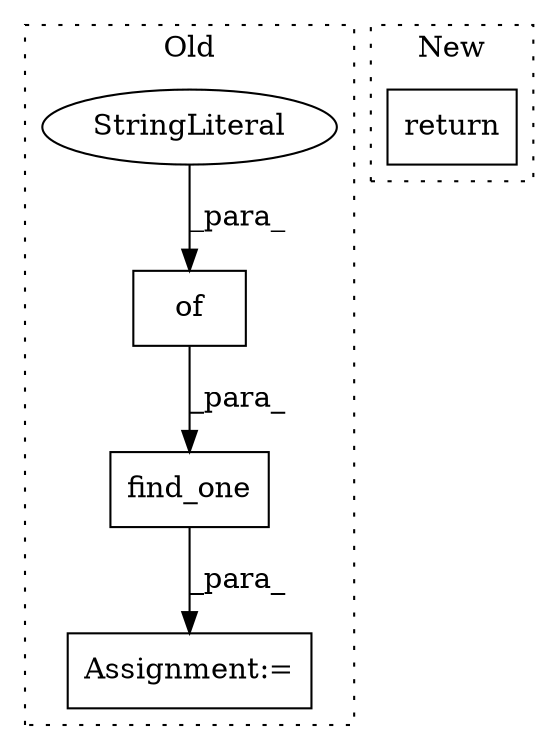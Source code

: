 digraph G {
subgraph cluster0 {
1 [label="find_one" a="32" s="10376,10422" l="9,1" shape="box"];
3 [label="of" a="32" s="10389,10421" l="3,1" shape="box"];
4 [label="StringLiteral" a="45" s="10392" l="5" shape="ellipse"];
5 [label="Assignment:=" a="7" s="10355" l="1" shape="box"];
label = "Old";
style="dotted";
}
subgraph cluster1 {
2 [label="return" a="41" s="5292" l="7" shape="box"];
label = "New";
style="dotted";
}
1 -> 5 [label="_para_"];
3 -> 1 [label="_para_"];
4 -> 3 [label="_para_"];
}